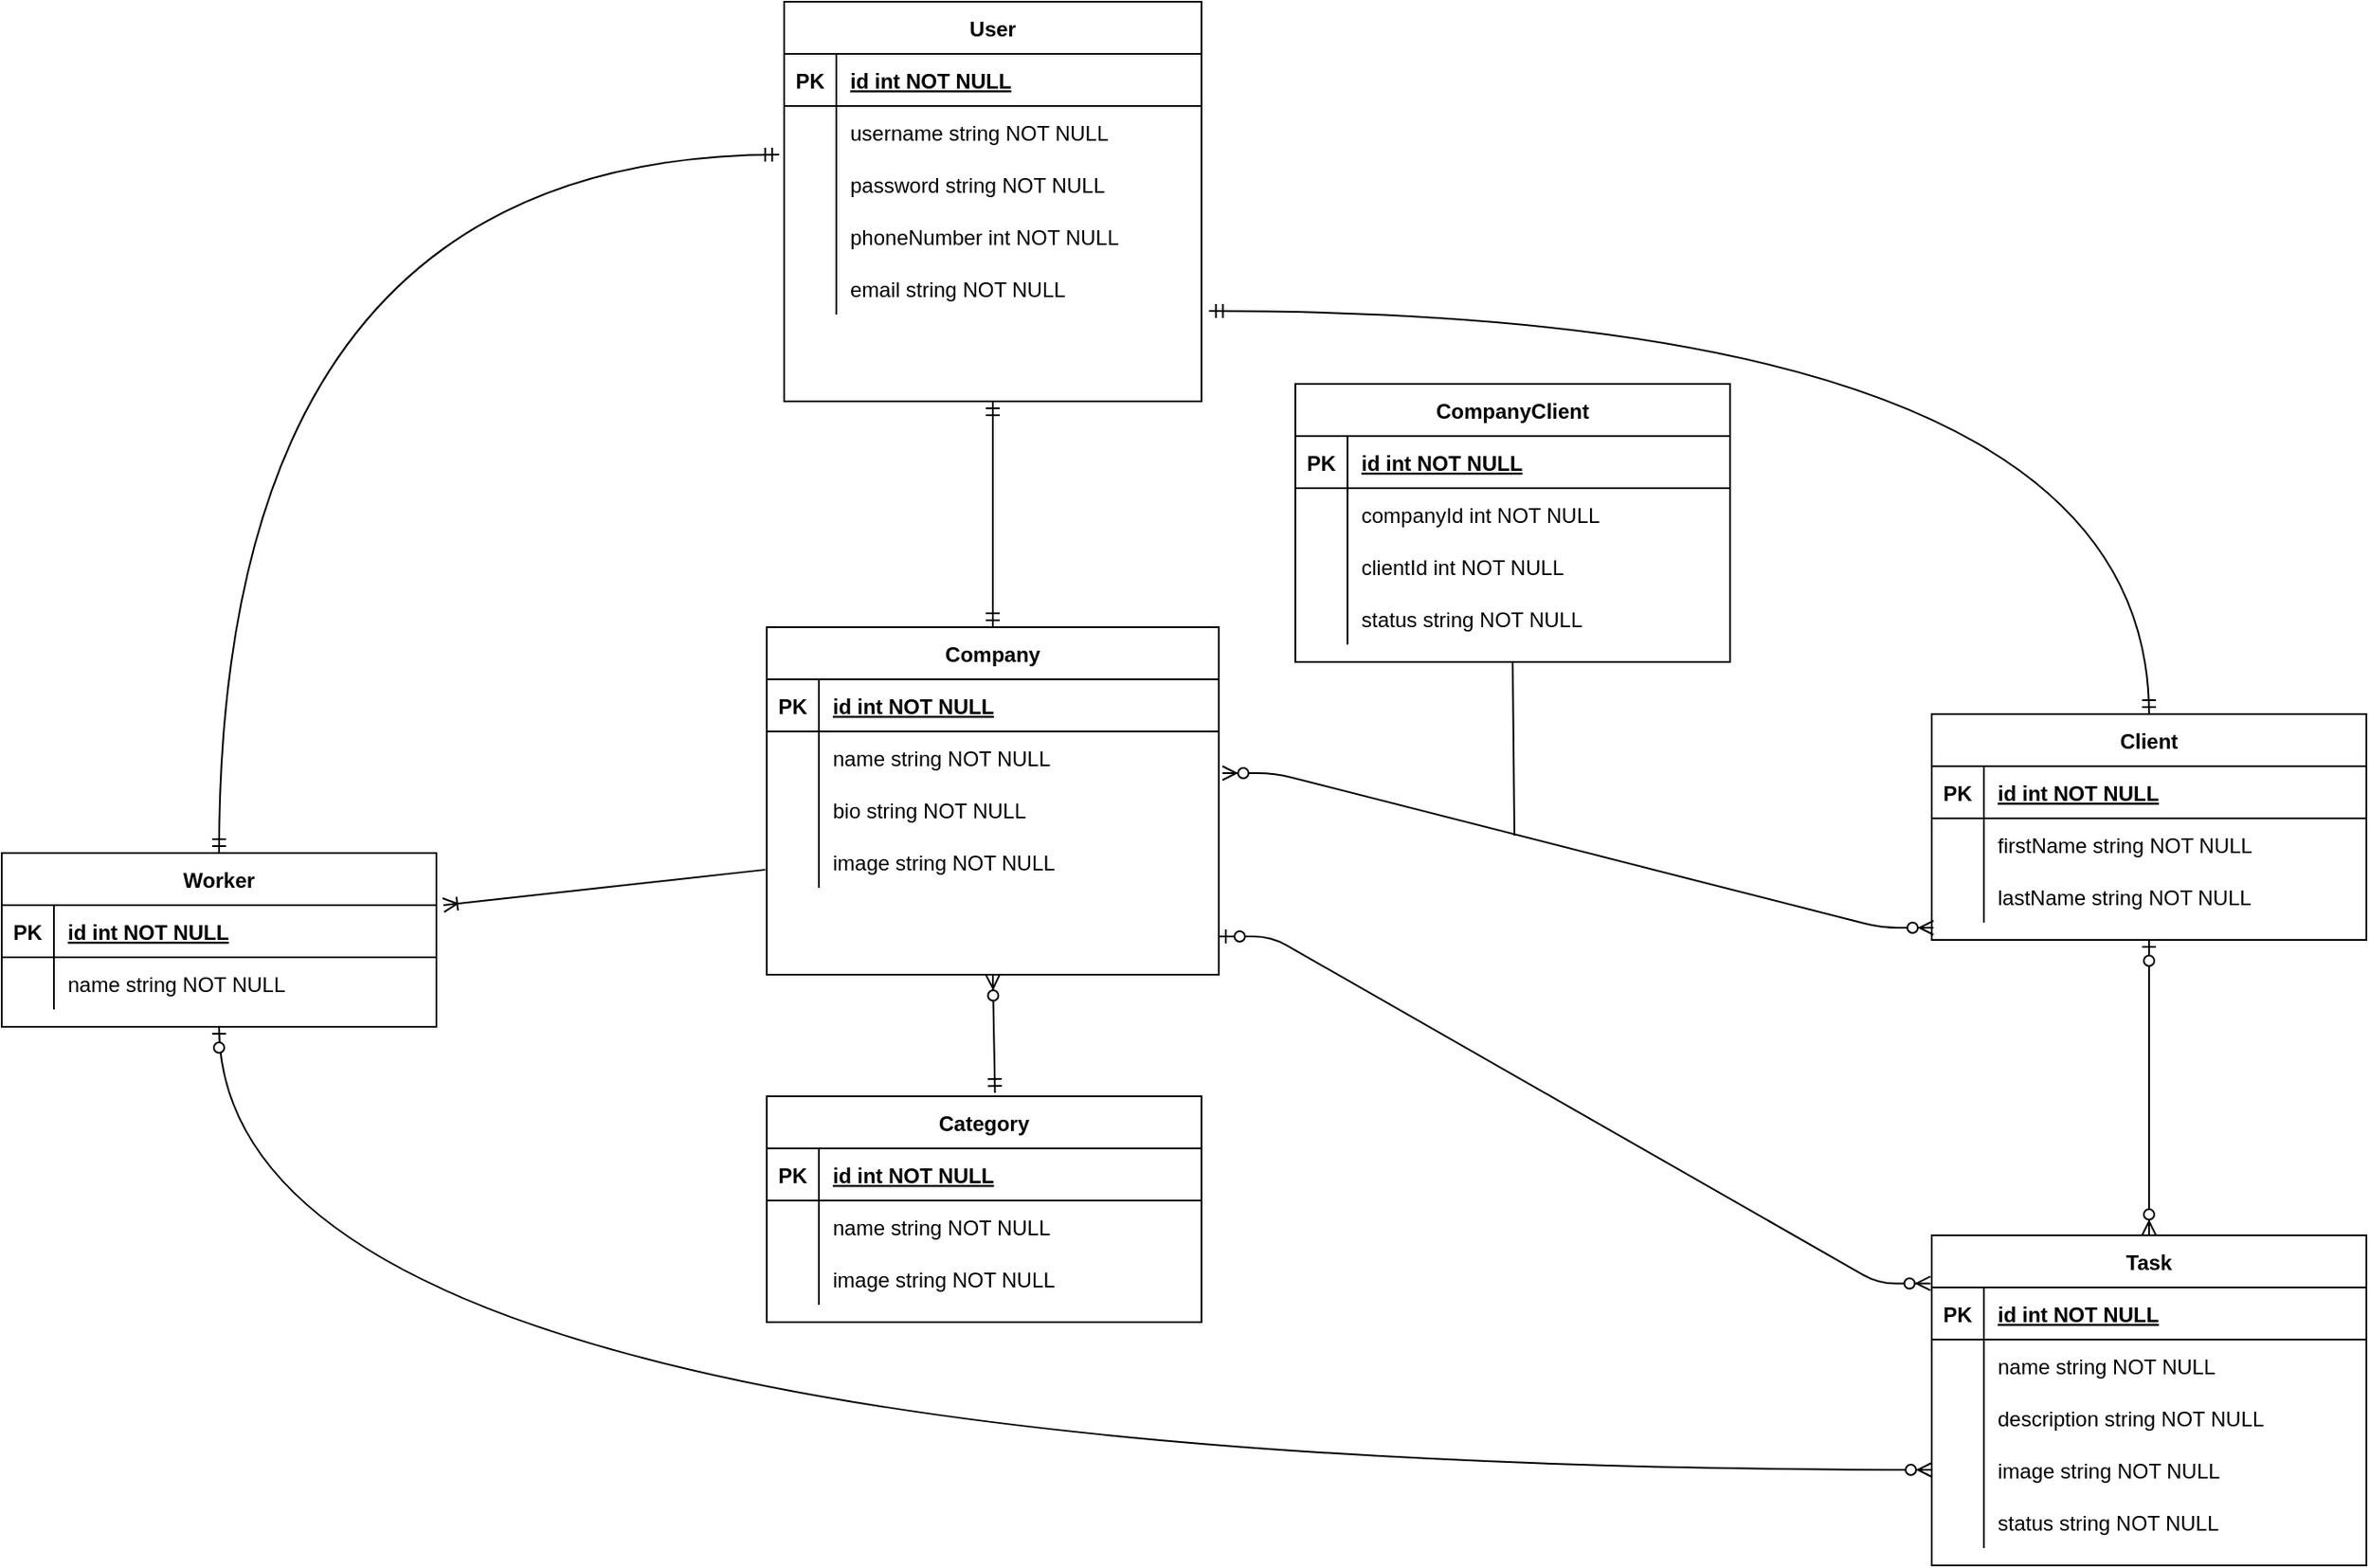 <mxfile version="14.9.6" type="github">
  <diagram id="NqnBWWsW14oWl0AOZJB6" name="Page-1">
    <mxGraphModel dx="2745" dy="2104" grid="1" gridSize="10" guides="1" tooltips="1" connect="1" arrows="1" fold="1" page="1" pageScale="1" pageWidth="827" pageHeight="1169" math="0" shadow="0">
      <root>
        <mxCell id="0" />
        <mxCell id="1" parent="0" />
        <mxCell id="oNIHpnh7bQgrqTydq-CB-7" value="Company" style="shape=table;startSize=30;container=1;collapsible=1;childLayout=tableLayout;fixedRows=1;rowLines=0;fontStyle=1;align=center;resizeLast=1;" vertex="1" parent="1">
          <mxGeometry x="-140" y="-110" width="260" height="200" as="geometry" />
        </mxCell>
        <mxCell id="oNIHpnh7bQgrqTydq-CB-8" value="" style="shape=partialRectangle;collapsible=0;dropTarget=0;pointerEvents=0;fillColor=none;points=[[0,0.5],[1,0.5]];portConstraint=eastwest;top=0;left=0;right=0;bottom=1;" vertex="1" parent="oNIHpnh7bQgrqTydq-CB-7">
          <mxGeometry y="30" width="260" height="30" as="geometry" />
        </mxCell>
        <mxCell id="oNIHpnh7bQgrqTydq-CB-9" value="PK" style="shape=partialRectangle;overflow=hidden;connectable=0;fillColor=none;top=0;left=0;bottom=0;right=0;fontStyle=1;" vertex="1" parent="oNIHpnh7bQgrqTydq-CB-8">
          <mxGeometry width="30" height="30" as="geometry" />
        </mxCell>
        <mxCell id="oNIHpnh7bQgrqTydq-CB-10" value="id int NOT NULL " style="shape=partialRectangle;overflow=hidden;connectable=0;fillColor=none;top=0;left=0;bottom=0;right=0;align=left;spacingLeft=6;fontStyle=5;" vertex="1" parent="oNIHpnh7bQgrqTydq-CB-8">
          <mxGeometry x="30" width="230" height="30" as="geometry" />
        </mxCell>
        <mxCell id="oNIHpnh7bQgrqTydq-CB-11" value="" style="shape=partialRectangle;collapsible=0;dropTarget=0;pointerEvents=0;fillColor=none;points=[[0,0.5],[1,0.5]];portConstraint=eastwest;top=0;left=0;right=0;bottom=0;" vertex="1" parent="oNIHpnh7bQgrqTydq-CB-7">
          <mxGeometry y="60" width="260" height="30" as="geometry" />
        </mxCell>
        <mxCell id="oNIHpnh7bQgrqTydq-CB-12" value="" style="shape=partialRectangle;overflow=hidden;connectable=0;fillColor=none;top=0;left=0;bottom=0;right=0;" vertex="1" parent="oNIHpnh7bQgrqTydq-CB-11">
          <mxGeometry width="30" height="30" as="geometry" />
        </mxCell>
        <mxCell id="oNIHpnh7bQgrqTydq-CB-13" value="name string NOT NULL" style="shape=partialRectangle;overflow=hidden;connectable=0;fillColor=none;top=0;left=0;bottom=0;right=0;align=left;spacingLeft=6;" vertex="1" parent="oNIHpnh7bQgrqTydq-CB-11">
          <mxGeometry x="30" width="230" height="30" as="geometry" />
        </mxCell>
        <mxCell id="oNIHpnh7bQgrqTydq-CB-94" value="" style="shape=partialRectangle;collapsible=0;dropTarget=0;pointerEvents=0;fillColor=none;points=[[0,0.5],[1,0.5]];portConstraint=eastwest;top=0;left=0;right=0;bottom=0;" vertex="1" parent="oNIHpnh7bQgrqTydq-CB-7">
          <mxGeometry y="90" width="260" height="30" as="geometry" />
        </mxCell>
        <mxCell id="oNIHpnh7bQgrqTydq-CB-95" value="" style="shape=partialRectangle;overflow=hidden;connectable=0;fillColor=none;top=0;left=0;bottom=0;right=0;" vertex="1" parent="oNIHpnh7bQgrqTydq-CB-94">
          <mxGeometry width="30" height="30" as="geometry" />
        </mxCell>
        <mxCell id="oNIHpnh7bQgrqTydq-CB-96" value="bio string NOT NULL" style="shape=partialRectangle;overflow=hidden;connectable=0;fillColor=none;top=0;left=0;bottom=0;right=0;align=left;spacingLeft=6;" vertex="1" parent="oNIHpnh7bQgrqTydq-CB-94">
          <mxGeometry x="30" width="230" height="30" as="geometry" />
        </mxCell>
        <mxCell id="oNIHpnh7bQgrqTydq-CB-111" value="" style="shape=partialRectangle;collapsible=0;dropTarget=0;pointerEvents=0;fillColor=none;points=[[0,0.5],[1,0.5]];portConstraint=eastwest;top=0;left=0;right=0;bottom=0;" vertex="1" parent="oNIHpnh7bQgrqTydq-CB-7">
          <mxGeometry y="120" width="260" height="30" as="geometry" />
        </mxCell>
        <mxCell id="oNIHpnh7bQgrqTydq-CB-112" value="" style="shape=partialRectangle;overflow=hidden;connectable=0;fillColor=none;top=0;left=0;bottom=0;right=0;" vertex="1" parent="oNIHpnh7bQgrqTydq-CB-111">
          <mxGeometry width="30" height="30" as="geometry" />
        </mxCell>
        <mxCell id="oNIHpnh7bQgrqTydq-CB-113" value="image string NOT NULL" style="shape=partialRectangle;overflow=hidden;connectable=0;fillColor=none;top=0;left=0;bottom=0;right=0;align=left;spacingLeft=6;" vertex="1" parent="oNIHpnh7bQgrqTydq-CB-111">
          <mxGeometry x="30" width="230" height="30" as="geometry" />
        </mxCell>
        <mxCell id="oNIHpnh7bQgrqTydq-CB-35" value="" style="edgeStyle=entityRelationEdgeStyle;fontSize=12;html=1;endArrow=ERzeroToMany;endFill=1;startArrow=ERzeroToMany;entryX=0.004;entryY=1.1;entryDx=0;entryDy=0;entryPerimeter=0;exitX=1.008;exitY=0.8;exitDx=0;exitDy=0;exitPerimeter=0;" edge="1" parent="1" source="oNIHpnh7bQgrqTydq-CB-11" target="oNIHpnh7bQgrqTydq-CB-24">
          <mxGeometry width="100" height="100" relative="1" as="geometry">
            <mxPoint x="390" y="230" as="sourcePoint" />
            <mxPoint x="490" y="130" as="targetPoint" />
          </mxGeometry>
        </mxCell>
        <mxCell id="oNIHpnh7bQgrqTydq-CB-38" value="" style="fontSize=12;html=1;endArrow=ERoneToMany;exitX=-0.003;exitY=0.652;exitDx=0;exitDy=0;entryX=1.016;entryY=0;entryDx=0;entryDy=0;exitPerimeter=0;entryPerimeter=0;" edge="1" parent="1" source="oNIHpnh7bQgrqTydq-CB-111" target="oNIHpnh7bQgrqTydq-CB-121">
          <mxGeometry width="100" height="100" relative="1" as="geometry">
            <mxPoint x="363" y="340" as="sourcePoint" />
            <mxPoint x="-650" y="230" as="targetPoint" />
          </mxGeometry>
        </mxCell>
        <mxCell id="oNIHpnh7bQgrqTydq-CB-39" value="Task" style="shape=table;startSize=30;container=1;collapsible=1;childLayout=tableLayout;fixedRows=1;rowLines=0;fontStyle=1;align=center;resizeLast=1;" vertex="1" parent="1">
          <mxGeometry x="530" y="240" width="250" height="190" as="geometry" />
        </mxCell>
        <mxCell id="oNIHpnh7bQgrqTydq-CB-40" value="" style="shape=partialRectangle;collapsible=0;dropTarget=0;pointerEvents=0;fillColor=none;points=[[0,0.5],[1,0.5]];portConstraint=eastwest;top=0;left=0;right=0;bottom=1;" vertex="1" parent="oNIHpnh7bQgrqTydq-CB-39">
          <mxGeometry y="30" width="250" height="30" as="geometry" />
        </mxCell>
        <mxCell id="oNIHpnh7bQgrqTydq-CB-41" value="PK" style="shape=partialRectangle;overflow=hidden;connectable=0;fillColor=none;top=0;left=0;bottom=0;right=0;fontStyle=1;" vertex="1" parent="oNIHpnh7bQgrqTydq-CB-40">
          <mxGeometry width="30" height="30" as="geometry" />
        </mxCell>
        <mxCell id="oNIHpnh7bQgrqTydq-CB-42" value="id int NOT NULL " style="shape=partialRectangle;overflow=hidden;connectable=0;fillColor=none;top=0;left=0;bottom=0;right=0;align=left;spacingLeft=6;fontStyle=5;" vertex="1" parent="oNIHpnh7bQgrqTydq-CB-40">
          <mxGeometry x="30" width="220" height="30" as="geometry" />
        </mxCell>
        <mxCell id="oNIHpnh7bQgrqTydq-CB-43" value="" style="shape=partialRectangle;collapsible=0;dropTarget=0;pointerEvents=0;fillColor=none;points=[[0,0.5],[1,0.5]];portConstraint=eastwest;top=0;left=0;right=0;bottom=0;" vertex="1" parent="oNIHpnh7bQgrqTydq-CB-39">
          <mxGeometry y="60" width="250" height="30" as="geometry" />
        </mxCell>
        <mxCell id="oNIHpnh7bQgrqTydq-CB-44" value="" style="shape=partialRectangle;overflow=hidden;connectable=0;fillColor=none;top=0;left=0;bottom=0;right=0;" vertex="1" parent="oNIHpnh7bQgrqTydq-CB-43">
          <mxGeometry width="30" height="30" as="geometry" />
        </mxCell>
        <mxCell id="oNIHpnh7bQgrqTydq-CB-45" value="name string NOT NULL" style="shape=partialRectangle;overflow=hidden;connectable=0;fillColor=none;top=0;left=0;bottom=0;right=0;align=left;spacingLeft=6;" vertex="1" parent="oNIHpnh7bQgrqTydq-CB-43">
          <mxGeometry x="30" width="220" height="30" as="geometry" />
        </mxCell>
        <mxCell id="oNIHpnh7bQgrqTydq-CB-46" value="" style="shape=partialRectangle;collapsible=0;dropTarget=0;pointerEvents=0;fillColor=none;points=[[0,0.5],[1,0.5]];portConstraint=eastwest;top=0;left=0;right=0;bottom=0;" vertex="1" parent="oNIHpnh7bQgrqTydq-CB-39">
          <mxGeometry y="90" width="250" height="30" as="geometry" />
        </mxCell>
        <mxCell id="oNIHpnh7bQgrqTydq-CB-47" value="" style="shape=partialRectangle;overflow=hidden;connectable=0;fillColor=none;top=0;left=0;bottom=0;right=0;" vertex="1" parent="oNIHpnh7bQgrqTydq-CB-46">
          <mxGeometry width="30" height="30" as="geometry" />
        </mxCell>
        <mxCell id="oNIHpnh7bQgrqTydq-CB-48" value="description string NOT NULL" style="shape=partialRectangle;overflow=hidden;connectable=0;fillColor=none;top=0;left=0;bottom=0;right=0;align=left;spacingLeft=6;" vertex="1" parent="oNIHpnh7bQgrqTydq-CB-46">
          <mxGeometry x="30" width="220" height="30" as="geometry" />
        </mxCell>
        <mxCell id="oNIHpnh7bQgrqTydq-CB-151" value="" style="shape=partialRectangle;collapsible=0;dropTarget=0;pointerEvents=0;fillColor=none;points=[[0,0.5],[1,0.5]];portConstraint=eastwest;top=0;left=0;right=0;bottom=0;" vertex="1" parent="oNIHpnh7bQgrqTydq-CB-39">
          <mxGeometry y="120" width="250" height="30" as="geometry" />
        </mxCell>
        <mxCell id="oNIHpnh7bQgrqTydq-CB-152" value="" style="shape=partialRectangle;overflow=hidden;connectable=0;fillColor=none;top=0;left=0;bottom=0;right=0;" vertex="1" parent="oNIHpnh7bQgrqTydq-CB-151">
          <mxGeometry width="30" height="30" as="geometry" />
        </mxCell>
        <mxCell id="oNIHpnh7bQgrqTydq-CB-153" value="image string NOT NULL" style="shape=partialRectangle;overflow=hidden;connectable=0;fillColor=none;top=0;left=0;bottom=0;right=0;align=left;spacingLeft=6;" vertex="1" parent="oNIHpnh7bQgrqTydq-CB-151">
          <mxGeometry x="30" width="220" height="30" as="geometry" />
        </mxCell>
        <mxCell id="oNIHpnh7bQgrqTydq-CB-184" value="" style="shape=partialRectangle;collapsible=0;dropTarget=0;pointerEvents=0;fillColor=none;points=[[0,0.5],[1,0.5]];portConstraint=eastwest;top=0;left=0;right=0;bottom=0;" vertex="1" parent="oNIHpnh7bQgrqTydq-CB-39">
          <mxGeometry y="150" width="250" height="30" as="geometry" />
        </mxCell>
        <mxCell id="oNIHpnh7bQgrqTydq-CB-185" value="" style="shape=partialRectangle;overflow=hidden;connectable=0;fillColor=none;top=0;left=0;bottom=0;right=0;" vertex="1" parent="oNIHpnh7bQgrqTydq-CB-184">
          <mxGeometry width="30" height="30" as="geometry" />
        </mxCell>
        <mxCell id="oNIHpnh7bQgrqTydq-CB-186" value="status string NOT NULL" style="shape=partialRectangle;overflow=hidden;connectable=0;fillColor=none;top=0;left=0;bottom=0;right=0;align=left;spacingLeft=6;" vertex="1" parent="oNIHpnh7bQgrqTydq-CB-184">
          <mxGeometry x="30" width="220" height="30" as="geometry" />
        </mxCell>
        <mxCell id="oNIHpnh7bQgrqTydq-CB-49" value="User" style="shape=table;startSize=30;container=1;collapsible=1;childLayout=tableLayout;fixedRows=1;rowLines=0;fontStyle=1;align=center;resizeLast=1;" vertex="1" parent="1">
          <mxGeometry x="-130" y="-470" width="240" height="230.0" as="geometry" />
        </mxCell>
        <mxCell id="oNIHpnh7bQgrqTydq-CB-50" value="" style="shape=partialRectangle;collapsible=0;dropTarget=0;pointerEvents=0;fillColor=none;points=[[0,0.5],[1,0.5]];portConstraint=eastwest;top=0;left=0;right=0;bottom=1;" vertex="1" parent="oNIHpnh7bQgrqTydq-CB-49">
          <mxGeometry y="30" width="240" height="30" as="geometry" />
        </mxCell>
        <mxCell id="oNIHpnh7bQgrqTydq-CB-51" value="PK" style="shape=partialRectangle;overflow=hidden;connectable=0;fillColor=none;top=0;left=0;bottom=0;right=0;fontStyle=1;" vertex="1" parent="oNIHpnh7bQgrqTydq-CB-50">
          <mxGeometry width="30" height="30" as="geometry" />
        </mxCell>
        <mxCell id="oNIHpnh7bQgrqTydq-CB-52" value="id int NOT NULL " style="shape=partialRectangle;overflow=hidden;connectable=0;fillColor=none;top=0;left=0;bottom=0;right=0;align=left;spacingLeft=6;fontStyle=5;" vertex="1" parent="oNIHpnh7bQgrqTydq-CB-50">
          <mxGeometry x="30" width="210" height="30" as="geometry" />
        </mxCell>
        <mxCell id="oNIHpnh7bQgrqTydq-CB-53" value="" style="shape=partialRectangle;collapsible=0;dropTarget=0;pointerEvents=0;fillColor=none;points=[[0,0.5],[1,0.5]];portConstraint=eastwest;top=0;left=0;right=0;bottom=0;" vertex="1" parent="oNIHpnh7bQgrqTydq-CB-49">
          <mxGeometry y="60" width="240" height="30" as="geometry" />
        </mxCell>
        <mxCell id="oNIHpnh7bQgrqTydq-CB-54" value="" style="shape=partialRectangle;overflow=hidden;connectable=0;fillColor=none;top=0;left=0;bottom=0;right=0;" vertex="1" parent="oNIHpnh7bQgrqTydq-CB-53">
          <mxGeometry width="30" height="30" as="geometry" />
        </mxCell>
        <mxCell id="oNIHpnh7bQgrqTydq-CB-55" value="username string NOT NULL" style="shape=partialRectangle;overflow=hidden;connectable=0;fillColor=none;top=0;left=0;bottom=0;right=0;align=left;spacingLeft=6;" vertex="1" parent="oNIHpnh7bQgrqTydq-CB-53">
          <mxGeometry x="30" width="210" height="30" as="geometry" />
        </mxCell>
        <mxCell id="oNIHpnh7bQgrqTydq-CB-56" value="" style="shape=partialRectangle;collapsible=0;dropTarget=0;pointerEvents=0;fillColor=none;points=[[0,0.5],[1,0.5]];portConstraint=eastwest;top=0;left=0;right=0;bottom=0;" vertex="1" parent="oNIHpnh7bQgrqTydq-CB-49">
          <mxGeometry y="90" width="240" height="30" as="geometry" />
        </mxCell>
        <mxCell id="oNIHpnh7bQgrqTydq-CB-57" value="" style="shape=partialRectangle;overflow=hidden;connectable=0;fillColor=none;top=0;left=0;bottom=0;right=0;" vertex="1" parent="oNIHpnh7bQgrqTydq-CB-56">
          <mxGeometry width="30" height="30" as="geometry" />
        </mxCell>
        <mxCell id="oNIHpnh7bQgrqTydq-CB-58" value="password string NOT NULL" style="shape=partialRectangle;overflow=hidden;connectable=0;fillColor=none;top=0;left=0;bottom=0;right=0;align=left;spacingLeft=6;" vertex="1" parent="oNIHpnh7bQgrqTydq-CB-56">
          <mxGeometry x="30" width="210" height="30" as="geometry" />
        </mxCell>
        <mxCell id="oNIHpnh7bQgrqTydq-CB-107" value="" style="shape=partialRectangle;collapsible=0;dropTarget=0;pointerEvents=0;fillColor=none;points=[[0,0.5],[1,0.5]];portConstraint=eastwest;top=0;left=0;right=0;bottom=0;" vertex="1" parent="oNIHpnh7bQgrqTydq-CB-49">
          <mxGeometry y="120" width="240" height="30" as="geometry" />
        </mxCell>
        <mxCell id="oNIHpnh7bQgrqTydq-CB-108" value="" style="shape=partialRectangle;overflow=hidden;connectable=0;fillColor=none;top=0;left=0;bottom=0;right=0;" vertex="1" parent="oNIHpnh7bQgrqTydq-CB-107">
          <mxGeometry width="30" height="30" as="geometry" />
        </mxCell>
        <mxCell id="oNIHpnh7bQgrqTydq-CB-109" value="phoneNumber int NOT NULL" style="shape=partialRectangle;overflow=hidden;connectable=0;fillColor=none;top=0;left=0;bottom=0;right=0;align=left;spacingLeft=6;" vertex="1" parent="oNIHpnh7bQgrqTydq-CB-107">
          <mxGeometry x="30" width="210" height="30" as="geometry" />
        </mxCell>
        <mxCell id="oNIHpnh7bQgrqTydq-CB-117" value="" style="shape=partialRectangle;collapsible=0;dropTarget=0;pointerEvents=0;fillColor=none;points=[[0,0.5],[1,0.5]];portConstraint=eastwest;top=0;left=0;right=0;bottom=0;" vertex="1" parent="oNIHpnh7bQgrqTydq-CB-49">
          <mxGeometry y="150" width="240" height="30" as="geometry" />
        </mxCell>
        <mxCell id="oNIHpnh7bQgrqTydq-CB-118" value="" style="shape=partialRectangle;overflow=hidden;connectable=0;fillColor=none;top=0;left=0;bottom=0;right=0;" vertex="1" parent="oNIHpnh7bQgrqTydq-CB-117">
          <mxGeometry width="30" height="30" as="geometry" />
        </mxCell>
        <mxCell id="oNIHpnh7bQgrqTydq-CB-119" value="email string NOT NULL" style="shape=partialRectangle;overflow=hidden;connectable=0;fillColor=none;top=0;left=0;bottom=0;right=0;align=left;spacingLeft=6;" vertex="1" parent="oNIHpnh7bQgrqTydq-CB-117">
          <mxGeometry x="30" width="210" height="30" as="geometry" />
        </mxCell>
        <mxCell id="oNIHpnh7bQgrqTydq-CB-120" value="Worker" style="shape=table;startSize=30;container=1;collapsible=1;childLayout=tableLayout;fixedRows=1;rowLines=0;fontStyle=1;align=center;resizeLast=1;" vertex="1" parent="1">
          <mxGeometry x="-580" y="20" width="250" height="100" as="geometry" />
        </mxCell>
        <mxCell id="oNIHpnh7bQgrqTydq-CB-121" value="" style="shape=partialRectangle;collapsible=0;dropTarget=0;pointerEvents=0;fillColor=none;points=[[0,0.5],[1,0.5]];portConstraint=eastwest;top=0;left=0;right=0;bottom=1;" vertex="1" parent="oNIHpnh7bQgrqTydq-CB-120">
          <mxGeometry y="30" width="250" height="30" as="geometry" />
        </mxCell>
        <mxCell id="oNIHpnh7bQgrqTydq-CB-122" value="PK" style="shape=partialRectangle;overflow=hidden;connectable=0;fillColor=none;top=0;left=0;bottom=0;right=0;fontStyle=1;" vertex="1" parent="oNIHpnh7bQgrqTydq-CB-121">
          <mxGeometry width="30" height="30" as="geometry" />
        </mxCell>
        <mxCell id="oNIHpnh7bQgrqTydq-CB-123" value="id int NOT NULL " style="shape=partialRectangle;overflow=hidden;connectable=0;fillColor=none;top=0;left=0;bottom=0;right=0;align=left;spacingLeft=6;fontStyle=5;" vertex="1" parent="oNIHpnh7bQgrqTydq-CB-121">
          <mxGeometry x="30" width="220" height="30" as="geometry" />
        </mxCell>
        <mxCell id="oNIHpnh7bQgrqTydq-CB-124" value="" style="shape=partialRectangle;collapsible=0;dropTarget=0;pointerEvents=0;fillColor=none;points=[[0,0.5],[1,0.5]];portConstraint=eastwest;top=0;left=0;right=0;bottom=0;" vertex="1" parent="oNIHpnh7bQgrqTydq-CB-120">
          <mxGeometry y="60" width="250" height="30" as="geometry" />
        </mxCell>
        <mxCell id="oNIHpnh7bQgrqTydq-CB-125" value="" style="shape=partialRectangle;overflow=hidden;connectable=0;fillColor=none;top=0;left=0;bottom=0;right=0;" vertex="1" parent="oNIHpnh7bQgrqTydq-CB-124">
          <mxGeometry width="30" height="30" as="geometry" />
        </mxCell>
        <mxCell id="oNIHpnh7bQgrqTydq-CB-126" value="name string NOT NULL" style="shape=partialRectangle;overflow=hidden;connectable=0;fillColor=none;top=0;left=0;bottom=0;right=0;align=left;spacingLeft=6;" vertex="1" parent="oNIHpnh7bQgrqTydq-CB-124">
          <mxGeometry x="30" width="220" height="30" as="geometry" />
        </mxCell>
        <mxCell id="oNIHpnh7bQgrqTydq-CB-130" value="CompanyClient" style="shape=table;startSize=30;container=1;collapsible=1;childLayout=tableLayout;fixedRows=1;rowLines=0;fontStyle=1;align=center;resizeLast=1;" vertex="1" parent="1">
          <mxGeometry x="164" y="-250" width="250" height="160" as="geometry" />
        </mxCell>
        <mxCell id="oNIHpnh7bQgrqTydq-CB-131" value="" style="shape=partialRectangle;collapsible=0;dropTarget=0;pointerEvents=0;fillColor=none;points=[[0,0.5],[1,0.5]];portConstraint=eastwest;top=0;left=0;right=0;bottom=1;" vertex="1" parent="oNIHpnh7bQgrqTydq-CB-130">
          <mxGeometry y="30" width="250" height="30" as="geometry" />
        </mxCell>
        <mxCell id="oNIHpnh7bQgrqTydq-CB-132" value="PK" style="shape=partialRectangle;overflow=hidden;connectable=0;fillColor=none;top=0;left=0;bottom=0;right=0;fontStyle=1;" vertex="1" parent="oNIHpnh7bQgrqTydq-CB-131">
          <mxGeometry width="30" height="30" as="geometry" />
        </mxCell>
        <mxCell id="oNIHpnh7bQgrqTydq-CB-133" value="id int NOT NULL " style="shape=partialRectangle;overflow=hidden;connectable=0;fillColor=none;top=0;left=0;bottom=0;right=0;align=left;spacingLeft=6;fontStyle=5;" vertex="1" parent="oNIHpnh7bQgrqTydq-CB-131">
          <mxGeometry x="30" width="220" height="30" as="geometry" />
        </mxCell>
        <mxCell id="oNIHpnh7bQgrqTydq-CB-134" value="" style="shape=partialRectangle;collapsible=0;dropTarget=0;pointerEvents=0;fillColor=none;points=[[0,0.5],[1,0.5]];portConstraint=eastwest;top=0;left=0;right=0;bottom=0;" vertex="1" parent="oNIHpnh7bQgrqTydq-CB-130">
          <mxGeometry y="60" width="250" height="30" as="geometry" />
        </mxCell>
        <mxCell id="oNIHpnh7bQgrqTydq-CB-135" value="" style="shape=partialRectangle;overflow=hidden;connectable=0;fillColor=none;top=0;left=0;bottom=0;right=0;" vertex="1" parent="oNIHpnh7bQgrqTydq-CB-134">
          <mxGeometry width="30" height="30" as="geometry" />
        </mxCell>
        <mxCell id="oNIHpnh7bQgrqTydq-CB-136" value="companyId int NOT NULL" style="shape=partialRectangle;overflow=hidden;connectable=0;fillColor=none;top=0;left=0;bottom=0;right=0;align=left;spacingLeft=6;" vertex="1" parent="oNIHpnh7bQgrqTydq-CB-134">
          <mxGeometry x="30" width="220" height="30" as="geometry" />
        </mxCell>
        <mxCell id="oNIHpnh7bQgrqTydq-CB-137" value="" style="shape=partialRectangle;collapsible=0;dropTarget=0;pointerEvents=0;fillColor=none;points=[[0,0.5],[1,0.5]];portConstraint=eastwest;top=0;left=0;right=0;bottom=0;" vertex="1" parent="oNIHpnh7bQgrqTydq-CB-130">
          <mxGeometry y="90" width="250" height="30" as="geometry" />
        </mxCell>
        <mxCell id="oNIHpnh7bQgrqTydq-CB-138" value="" style="shape=partialRectangle;overflow=hidden;connectable=0;fillColor=none;top=0;left=0;bottom=0;right=0;" vertex="1" parent="oNIHpnh7bQgrqTydq-CB-137">
          <mxGeometry width="30" height="30" as="geometry" />
        </mxCell>
        <mxCell id="oNIHpnh7bQgrqTydq-CB-139" value="clientId int NOT NULL" style="shape=partialRectangle;overflow=hidden;connectable=0;fillColor=none;top=0;left=0;bottom=0;right=0;align=left;spacingLeft=6;" vertex="1" parent="oNIHpnh7bQgrqTydq-CB-137">
          <mxGeometry x="30" width="220" height="30" as="geometry" />
        </mxCell>
        <mxCell id="oNIHpnh7bQgrqTydq-CB-140" value="" style="shape=partialRectangle;collapsible=0;dropTarget=0;pointerEvents=0;fillColor=none;points=[[0,0.5],[1,0.5]];portConstraint=eastwest;top=0;left=0;right=0;bottom=0;" vertex="1" parent="oNIHpnh7bQgrqTydq-CB-130">
          <mxGeometry y="120" width="250" height="30" as="geometry" />
        </mxCell>
        <mxCell id="oNIHpnh7bQgrqTydq-CB-141" value="" style="shape=partialRectangle;overflow=hidden;connectable=0;fillColor=none;top=0;left=0;bottom=0;right=0;" vertex="1" parent="oNIHpnh7bQgrqTydq-CB-140">
          <mxGeometry width="30" height="30" as="geometry" />
        </mxCell>
        <mxCell id="oNIHpnh7bQgrqTydq-CB-142" value="status string NOT NULL" style="shape=partialRectangle;overflow=hidden;connectable=0;fillColor=none;top=0;left=0;bottom=0;right=0;align=left;spacingLeft=6;" vertex="1" parent="oNIHpnh7bQgrqTydq-CB-140">
          <mxGeometry x="30" width="220" height="30" as="geometry" />
        </mxCell>
        <mxCell id="oNIHpnh7bQgrqTydq-CB-148" value="" style="endArrow=none;html=1;entryX=0.5;entryY=1;entryDx=0;entryDy=0;startArrow=none;" edge="1" parent="1" target="oNIHpnh7bQgrqTydq-CB-130">
          <mxGeometry width="50" height="50" relative="1" as="geometry">
            <mxPoint x="290" y="10" as="sourcePoint" />
            <mxPoint x="430" y="180" as="targetPoint" />
          </mxGeometry>
        </mxCell>
        <mxCell id="oNIHpnh7bQgrqTydq-CB-150" value="" style="edgeStyle=entityRelationEdgeStyle;fontSize=12;html=1;endArrow=ERzeroToMany;startArrow=ERzeroToOne;entryX=-0.003;entryY=0.146;entryDx=0;entryDy=0;entryPerimeter=0;exitX=1;exitY=0.933;exitDx=0;exitDy=0;exitPerimeter=0;" edge="1" parent="1" target="oNIHpnh7bQgrqTydq-CB-39">
          <mxGeometry width="100" height="100" relative="1" as="geometry">
            <mxPoint x="120" y="67.99" as="sourcePoint" />
            <mxPoint x="500" y="330" as="targetPoint" />
          </mxGeometry>
        </mxCell>
        <mxCell id="oNIHpnh7bQgrqTydq-CB-170" value="" style="edgeStyle=orthogonalEdgeStyle;fontSize=12;html=1;endArrow=ERzeroToMany;startArrow=ERzeroToOne;entryX=0.5;entryY=0;entryDx=0;entryDy=0;exitX=0.5;exitY=1;exitDx=0;exitDy=0;curved=1;" edge="1" parent="1" source="oNIHpnh7bQgrqTydq-CB-17" target="oNIHpnh7bQgrqTydq-CB-39">
          <mxGeometry width="100" height="100" relative="1" as="geometry">
            <mxPoint x="-20" y="325" as="sourcePoint" />
            <mxPoint x="509.25" y="403.36" as="targetPoint" />
          </mxGeometry>
        </mxCell>
        <mxCell id="oNIHpnh7bQgrqTydq-CB-171" value="" style="edgeStyle=orthogonalEdgeStyle;fontSize=12;html=1;endArrow=ERmandOne;startArrow=ERmandOne;exitX=1.018;exitY=0.935;exitDx=0;exitDy=0;entryX=0.5;entryY=0;entryDx=0;entryDy=0;exitPerimeter=0;curved=1;" edge="1" parent="1" source="oNIHpnh7bQgrqTydq-CB-117" target="oNIHpnh7bQgrqTydq-CB-17">
          <mxGeometry width="100" height="100" relative="1" as="geometry">
            <mxPoint x="330" y="800" as="sourcePoint" />
            <mxPoint x="320" y="250" as="targetPoint" />
          </mxGeometry>
        </mxCell>
        <mxCell id="oNIHpnh7bQgrqTydq-CB-173" value="" style="fontSize=12;html=1;endArrow=ERmandOne;startArrow=ERmandOne;entryX=0.5;entryY=1;entryDx=0;entryDy=0;exitX=0.5;exitY=0;exitDx=0;exitDy=0;" edge="1" parent="1" source="oNIHpnh7bQgrqTydq-CB-7" target="oNIHpnh7bQgrqTydq-CB-49">
          <mxGeometry width="100" height="100" relative="1" as="geometry">
            <mxPoint x="-45" y="840" as="sourcePoint" />
            <mxPoint x="55" y="740" as="targetPoint" />
          </mxGeometry>
        </mxCell>
        <mxCell id="oNIHpnh7bQgrqTydq-CB-174" value="" style="fontSize=12;html=1;endArrow=ERmandOne;startArrow=ERmandOne;exitX=-0.012;exitY=-0.067;exitDx=0;exitDy=0;entryX=0.5;entryY=0;entryDx=0;entryDy=0;exitPerimeter=0;edgeStyle=orthogonalEdgeStyle;curved=1;" edge="1" parent="1" source="oNIHpnh7bQgrqTydq-CB-56" target="oNIHpnh7bQgrqTydq-CB-120">
          <mxGeometry width="100" height="100" relative="1" as="geometry">
            <mxPoint x="470" y="860" as="sourcePoint" />
            <mxPoint x="570" y="760" as="targetPoint" />
          </mxGeometry>
        </mxCell>
        <mxCell id="oNIHpnh7bQgrqTydq-CB-175" value="" style="edgeStyle=orthogonalEdgeStyle;fontSize=12;html=1;endArrow=ERzeroToMany;startArrow=ERzeroToOne;exitX=0.5;exitY=1;exitDx=0;exitDy=0;entryX=0;entryY=0.5;entryDx=0;entryDy=0;curved=1;" edge="1" parent="1" source="oNIHpnh7bQgrqTydq-CB-120" target="oNIHpnh7bQgrqTydq-CB-151">
          <mxGeometry width="100" height="100" relative="1" as="geometry">
            <mxPoint x="390" y="560" as="sourcePoint" />
            <mxPoint x="490" y="460" as="targetPoint" />
          </mxGeometry>
        </mxCell>
        <mxCell id="oNIHpnh7bQgrqTydq-CB-17" value="Client" style="shape=table;startSize=30;container=1;collapsible=1;childLayout=tableLayout;fixedRows=1;rowLines=0;fontStyle=1;align=center;resizeLast=1;" vertex="1" parent="1">
          <mxGeometry x="530" y="-60" width="250" height="130" as="geometry" />
        </mxCell>
        <mxCell id="oNIHpnh7bQgrqTydq-CB-18" value="" style="shape=partialRectangle;collapsible=0;dropTarget=0;pointerEvents=0;fillColor=none;points=[[0,0.5],[1,0.5]];portConstraint=eastwest;top=0;left=0;right=0;bottom=1;" vertex="1" parent="oNIHpnh7bQgrqTydq-CB-17">
          <mxGeometry y="30" width="250" height="30" as="geometry" />
        </mxCell>
        <mxCell id="oNIHpnh7bQgrqTydq-CB-19" value="PK" style="shape=partialRectangle;overflow=hidden;connectable=0;fillColor=none;top=0;left=0;bottom=0;right=0;fontStyle=1;" vertex="1" parent="oNIHpnh7bQgrqTydq-CB-18">
          <mxGeometry width="30" height="30" as="geometry" />
        </mxCell>
        <mxCell id="oNIHpnh7bQgrqTydq-CB-20" value="id int NOT NULL " style="shape=partialRectangle;overflow=hidden;connectable=0;fillColor=none;top=0;left=0;bottom=0;right=0;align=left;spacingLeft=6;fontStyle=5;" vertex="1" parent="oNIHpnh7bQgrqTydq-CB-18">
          <mxGeometry x="30" width="220" height="30" as="geometry" />
        </mxCell>
        <mxCell id="oNIHpnh7bQgrqTydq-CB-21" value="" style="shape=partialRectangle;collapsible=0;dropTarget=0;pointerEvents=0;fillColor=none;points=[[0,0.5],[1,0.5]];portConstraint=eastwest;top=0;left=0;right=0;bottom=0;" vertex="1" parent="oNIHpnh7bQgrqTydq-CB-17">
          <mxGeometry y="60" width="250" height="30" as="geometry" />
        </mxCell>
        <mxCell id="oNIHpnh7bQgrqTydq-CB-22" value="" style="shape=partialRectangle;overflow=hidden;connectable=0;fillColor=none;top=0;left=0;bottom=0;right=0;" vertex="1" parent="oNIHpnh7bQgrqTydq-CB-21">
          <mxGeometry width="30" height="30" as="geometry" />
        </mxCell>
        <mxCell id="oNIHpnh7bQgrqTydq-CB-23" value="firstName string NOT NULL" style="shape=partialRectangle;overflow=hidden;connectable=0;fillColor=none;top=0;left=0;bottom=0;right=0;align=left;spacingLeft=6;" vertex="1" parent="oNIHpnh7bQgrqTydq-CB-21">
          <mxGeometry x="30" width="220" height="30" as="geometry" />
        </mxCell>
        <mxCell id="oNIHpnh7bQgrqTydq-CB-24" value="" style="shape=partialRectangle;collapsible=0;dropTarget=0;pointerEvents=0;fillColor=none;points=[[0,0.5],[1,0.5]];portConstraint=eastwest;top=0;left=0;right=0;bottom=0;" vertex="1" parent="oNIHpnh7bQgrqTydq-CB-17">
          <mxGeometry y="90" width="250" height="30" as="geometry" />
        </mxCell>
        <mxCell id="oNIHpnh7bQgrqTydq-CB-25" value="" style="shape=partialRectangle;overflow=hidden;connectable=0;fillColor=none;top=0;left=0;bottom=0;right=0;" vertex="1" parent="oNIHpnh7bQgrqTydq-CB-24">
          <mxGeometry width="30" height="30" as="geometry" />
        </mxCell>
        <mxCell id="oNIHpnh7bQgrqTydq-CB-26" value="lastName string NOT NULL" style="shape=partialRectangle;overflow=hidden;connectable=0;fillColor=none;top=0;left=0;bottom=0;right=0;align=left;spacingLeft=6;" vertex="1" parent="oNIHpnh7bQgrqTydq-CB-24">
          <mxGeometry x="30" width="220" height="30" as="geometry" />
        </mxCell>
        <mxCell id="oNIHpnh7bQgrqTydq-CB-188" value="Category" style="shape=table;startSize=30;container=1;collapsible=1;childLayout=tableLayout;fixedRows=1;rowLines=0;fontStyle=1;align=center;resizeLast=1;" vertex="1" parent="1">
          <mxGeometry x="-140" y="160" width="250" height="130" as="geometry" />
        </mxCell>
        <mxCell id="oNIHpnh7bQgrqTydq-CB-189" value="" style="shape=partialRectangle;collapsible=0;dropTarget=0;pointerEvents=0;fillColor=none;points=[[0,0.5],[1,0.5]];portConstraint=eastwest;top=0;left=0;right=0;bottom=1;" vertex="1" parent="oNIHpnh7bQgrqTydq-CB-188">
          <mxGeometry y="30" width="250" height="30" as="geometry" />
        </mxCell>
        <mxCell id="oNIHpnh7bQgrqTydq-CB-190" value="PK" style="shape=partialRectangle;overflow=hidden;connectable=0;fillColor=none;top=0;left=0;bottom=0;right=0;fontStyle=1;" vertex="1" parent="oNIHpnh7bQgrqTydq-CB-189">
          <mxGeometry width="30" height="30" as="geometry" />
        </mxCell>
        <mxCell id="oNIHpnh7bQgrqTydq-CB-191" value="id int NOT NULL " style="shape=partialRectangle;overflow=hidden;connectable=0;fillColor=none;top=0;left=0;bottom=0;right=0;align=left;spacingLeft=6;fontStyle=5;" vertex="1" parent="oNIHpnh7bQgrqTydq-CB-189">
          <mxGeometry x="30" width="220" height="30" as="geometry" />
        </mxCell>
        <mxCell id="oNIHpnh7bQgrqTydq-CB-192" value="" style="shape=partialRectangle;collapsible=0;dropTarget=0;pointerEvents=0;fillColor=none;points=[[0,0.5],[1,0.5]];portConstraint=eastwest;top=0;left=0;right=0;bottom=0;" vertex="1" parent="oNIHpnh7bQgrqTydq-CB-188">
          <mxGeometry y="60" width="250" height="30" as="geometry" />
        </mxCell>
        <mxCell id="oNIHpnh7bQgrqTydq-CB-193" value="" style="shape=partialRectangle;overflow=hidden;connectable=0;fillColor=none;top=0;left=0;bottom=0;right=0;" vertex="1" parent="oNIHpnh7bQgrqTydq-CB-192">
          <mxGeometry width="30" height="30" as="geometry" />
        </mxCell>
        <mxCell id="oNIHpnh7bQgrqTydq-CB-194" value="name string NOT NULL" style="shape=partialRectangle;overflow=hidden;connectable=0;fillColor=none;top=0;left=0;bottom=0;right=0;align=left;spacingLeft=6;" vertex="1" parent="oNIHpnh7bQgrqTydq-CB-192">
          <mxGeometry x="30" width="220" height="30" as="geometry" />
        </mxCell>
        <mxCell id="oNIHpnh7bQgrqTydq-CB-198" value="" style="shape=partialRectangle;collapsible=0;dropTarget=0;pointerEvents=0;fillColor=none;points=[[0,0.5],[1,0.5]];portConstraint=eastwest;top=0;left=0;right=0;bottom=0;" vertex="1" parent="oNIHpnh7bQgrqTydq-CB-188">
          <mxGeometry y="90" width="250" height="30" as="geometry" />
        </mxCell>
        <mxCell id="oNIHpnh7bQgrqTydq-CB-199" value="" style="shape=partialRectangle;overflow=hidden;connectable=0;fillColor=none;top=0;left=0;bottom=0;right=0;" vertex="1" parent="oNIHpnh7bQgrqTydq-CB-198">
          <mxGeometry width="30" height="30" as="geometry" />
        </mxCell>
        <mxCell id="oNIHpnh7bQgrqTydq-CB-200" value="image string NOT NULL" style="shape=partialRectangle;overflow=hidden;connectable=0;fillColor=none;top=0;left=0;bottom=0;right=0;align=left;spacingLeft=6;" vertex="1" parent="oNIHpnh7bQgrqTydq-CB-198">
          <mxGeometry x="30" width="220" height="30" as="geometry" />
        </mxCell>
        <mxCell id="oNIHpnh7bQgrqTydq-CB-202" value="" style="fontSize=12;html=1;endArrow=ERzeroToMany;startArrow=ERmandOne;exitX=0.525;exitY=-0.015;exitDx=0;exitDy=0;exitPerimeter=0;entryX=0.5;entryY=1;entryDx=0;entryDy=0;" edge="1" parent="1" source="oNIHpnh7bQgrqTydq-CB-188" target="oNIHpnh7bQgrqTydq-CB-7">
          <mxGeometry width="100" height="100" relative="1" as="geometry">
            <mxPoint x="-10" y="140" as="sourcePoint" />
            <mxPoint x="90" y="40" as="targetPoint" />
          </mxGeometry>
        </mxCell>
      </root>
    </mxGraphModel>
  </diagram>
</mxfile>
